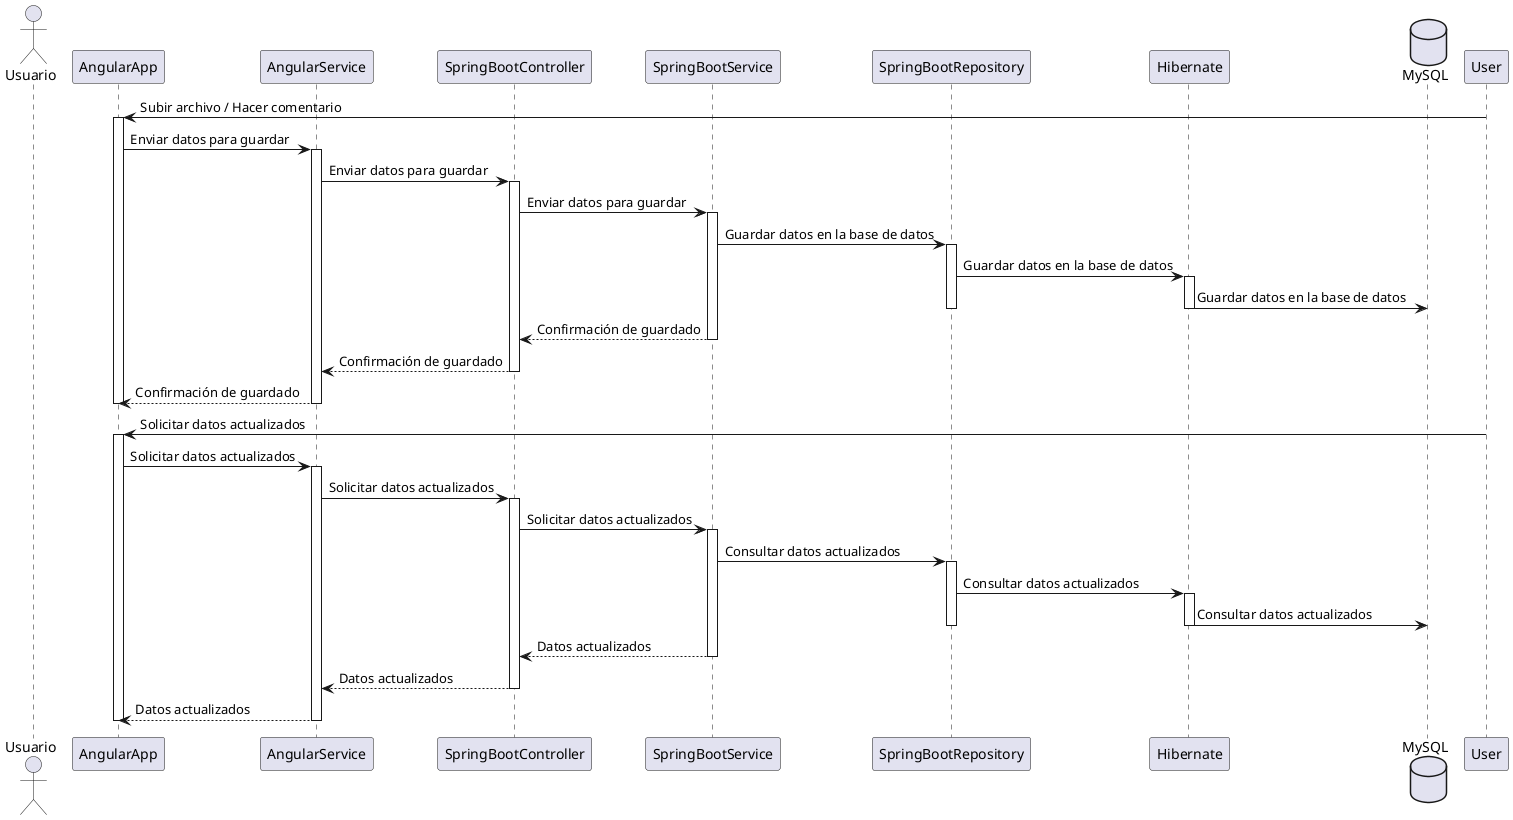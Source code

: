 @startuml

actor Usuario
participant AngularApp
participant AngularService
participant SpringBootController
participant SpringBootService
participant SpringBootRepository
participant Hibernate
database MySQL

User -> AngularApp: Subir archivo / Hacer comentario
activate AngularApp
AngularApp -> AngularService: Enviar datos para guardar
activate AngularService
AngularService -> SpringBootController: Enviar datos para guardar
activate SpringBootController
SpringBootController -> SpringBootService: Enviar datos para guardar
activate SpringBootService
SpringBootService -> SpringBootRepository: Guardar datos en la base de datos
activate SpringBootRepository
SpringBootRepository -> Hibernate: Guardar datos en la base de datos
activate Hibernate
Hibernate -> MySQL: Guardar datos en la base de datos
deactivate Hibernate
deactivate SpringBootRepository
SpringBootService --> SpringBootController: Confirmación de guardado
deactivate SpringBootService
SpringBootController --> AngularService: Confirmación de guardado
deactivate SpringBootController
AngularService --> AngularApp: Confirmación de guardado
deactivate AngularService
deactivate AngularApp

User -> AngularApp: Solicitar datos actualizados
activate AngularApp
AngularApp -> AngularService: Solicitar datos actualizados
activate AngularService
AngularService -> SpringBootController: Solicitar datos actualizados
activate SpringBootController
SpringBootController -> SpringBootService: Solicitar datos actualizados
activate SpringBootService
SpringBootService -> SpringBootRepository: Consultar datos actualizados
activate SpringBootRepository
SpringBootRepository -> Hibernate: Consultar datos actualizados
activate Hibernate
Hibernate -> MySQL: Consultar datos actualizados
deactivate Hibernate
deactivate SpringBootRepository
SpringBootService --> SpringBootController: Datos actualizados
deactivate SpringBootService
SpringBootController --> AngularService: Datos actualizados
deactivate SpringBootController
AngularService --> AngularApp: Datos actualizados
deactivate AngularService
deactivate AngularApp

@enduml

